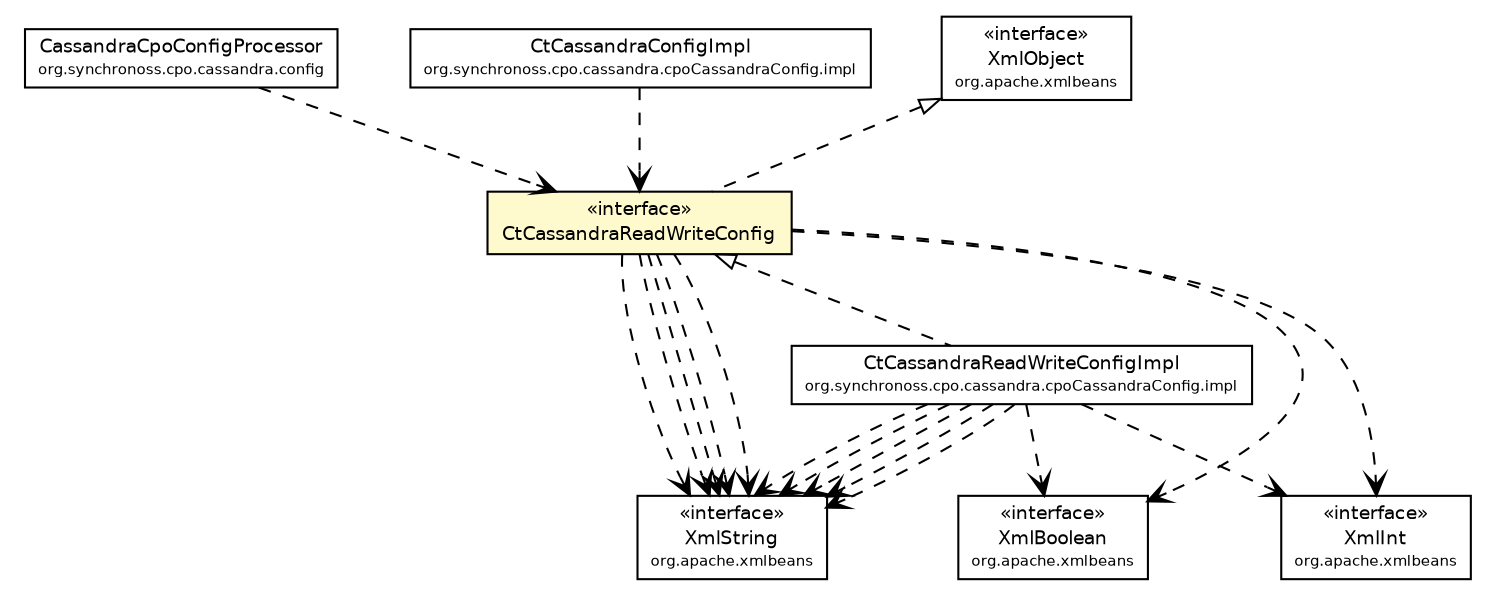 #!/usr/local/bin/dot
#
# Class diagram 
# Generated by UmlGraph version 4.6 (http://www.spinellis.gr/sw/umlgraph)
#

digraph G {
	edge [fontname="Helvetica",fontsize=10,labelfontname="Helvetica",labelfontsize=10];
	node [fontname="Helvetica",fontsize=10,shape=plaintext];
	// org.synchronoss.cpo.cassandra.config.CassandraCpoConfigProcessor
	c51211 [label=<<table border="0" cellborder="1" cellspacing="0" cellpadding="2" port="p" href="../config/CassandraCpoConfigProcessor.html">
		<tr><td><table border="0" cellspacing="0" cellpadding="1">
			<tr><td> CassandraCpoConfigProcessor </td></tr>
			<tr><td><font point-size="7.0"> org.synchronoss.cpo.cassandra.config </font></td></tr>
		</table></td></tr>
		</table>>, fontname="Helvetica", fontcolor="black", fontsize=9.0];
	// org.synchronoss.cpo.cassandra.cpoCassandraConfig.CtCassandraReadWriteConfig
	c51230 [label=<<table border="0" cellborder="1" cellspacing="0" cellpadding="2" port="p" bgcolor="lemonChiffon" href="./CtCassandraReadWriteConfig.html">
		<tr><td><table border="0" cellspacing="0" cellpadding="1">
			<tr><td> &laquo;interface&raquo; </td></tr>
			<tr><td> CtCassandraReadWriteConfig </td></tr>
		</table></td></tr>
		</table>>, fontname="Helvetica", fontcolor="black", fontsize=9.0];
	// org.synchronoss.cpo.cassandra.cpoCassandraConfig.impl.CtCassandraReadWriteConfigImpl
	c51237 [label=<<table border="0" cellborder="1" cellspacing="0" cellpadding="2" port="p" href="./impl/CtCassandraReadWriteConfigImpl.html">
		<tr><td><table border="0" cellspacing="0" cellpadding="1">
			<tr><td> CtCassandraReadWriteConfigImpl </td></tr>
			<tr><td><font point-size="7.0"> org.synchronoss.cpo.cassandra.cpoCassandraConfig.impl </font></td></tr>
		</table></td></tr>
		</table>>, fontname="Helvetica", fontcolor="black", fontsize=9.0];
	// org.synchronoss.cpo.cassandra.cpoCassandraConfig.impl.CtCassandraConfigImpl
	c51238 [label=<<table border="0" cellborder="1" cellspacing="0" cellpadding="2" port="p" href="./impl/CtCassandraConfigImpl.html">
		<tr><td><table border="0" cellspacing="0" cellpadding="1">
			<tr><td> CtCassandraConfigImpl </td></tr>
			<tr><td><font point-size="7.0"> org.synchronoss.cpo.cassandra.cpoCassandraConfig.impl </font></td></tr>
		</table></td></tr>
		</table>>, fontname="Helvetica", fontcolor="black", fontsize=9.0];
	//org.synchronoss.cpo.cassandra.cpoCassandraConfig.CtCassandraReadWriteConfig implements org.apache.xmlbeans.XmlObject
	c51244:p -> c51230:p [dir=back,arrowtail=empty,style=dashed];
	//org.synchronoss.cpo.cassandra.cpoCassandraConfig.impl.CtCassandraReadWriteConfigImpl implements org.synchronoss.cpo.cassandra.cpoCassandraConfig.CtCassandraReadWriteConfig
	c51230:p -> c51237:p [dir=back,arrowtail=empty,style=dashed];
	// org.synchronoss.cpo.cassandra.config.CassandraCpoConfigProcessor DEPEND org.synchronoss.cpo.cassandra.cpoCassandraConfig.CtCassandraReadWriteConfig
	c51211:p -> c51230:p [taillabel="", label="", headlabel="", fontname="Helvetica", fontcolor="black", fontsize=10.0, color="black", arrowhead=open, style=dashed];
	// org.synchronoss.cpo.cassandra.cpoCassandraConfig.CtCassandraReadWriteConfig DEPEND org.apache.xmlbeans.XmlString
	c51230:p -> c51245:p [taillabel="", label="", headlabel="", fontname="Helvetica", fontcolor="black", fontsize=10.0, color="black", arrowhead=open, style=dashed];
	// org.synchronoss.cpo.cassandra.cpoCassandraConfig.CtCassandraReadWriteConfig DEPEND org.apache.xmlbeans.XmlString
	c51230:p -> c51245:p [taillabel="", label="", headlabel="", fontname="Helvetica", fontcolor="black", fontsize=10.0, color="black", arrowhead=open, style=dashed];
	// org.synchronoss.cpo.cassandra.cpoCassandraConfig.CtCassandraReadWriteConfig DEPEND org.apache.xmlbeans.XmlBoolean
	c51230:p -> c51246:p [taillabel="", label="", headlabel="", fontname="Helvetica", fontcolor="black", fontsize=10.0, color="black", arrowhead=open, style=dashed];
	// org.synchronoss.cpo.cassandra.cpoCassandraConfig.CtCassandraReadWriteConfig DEPEND org.apache.xmlbeans.XmlString
	c51230:p -> c51245:p [taillabel="", label="", headlabel="", fontname="Helvetica", fontcolor="black", fontsize=10.0, color="black", arrowhead=open, style=dashed];
	// org.synchronoss.cpo.cassandra.cpoCassandraConfig.CtCassandraReadWriteConfig DEPEND org.apache.xmlbeans.XmlInt
	c51230:p -> c51247:p [taillabel="", label="", headlabel="", fontname="Helvetica", fontcolor="black", fontsize=10.0, color="black", arrowhead=open, style=dashed];
	// org.synchronoss.cpo.cassandra.cpoCassandraConfig.CtCassandraReadWriteConfig DEPEND org.apache.xmlbeans.XmlString
	c51230:p -> c51245:p [taillabel="", label="", headlabel="", fontname="Helvetica", fontcolor="black", fontsize=10.0, color="black", arrowhead=open, style=dashed];
	// org.synchronoss.cpo.cassandra.cpoCassandraConfig.CtCassandraReadWriteConfig DEPEND org.apache.xmlbeans.XmlString
	c51230:p -> c51245:p [taillabel="", label="", headlabel="", fontname="Helvetica", fontcolor="black", fontsize=10.0, color="black", arrowhead=open, style=dashed];
	// org.synchronoss.cpo.cassandra.cpoCassandraConfig.impl.CtCassandraReadWriteConfigImpl DEPEND org.apache.xmlbeans.XmlString
	c51237:p -> c51245:p [taillabel="", label="", headlabel="", fontname="Helvetica", fontcolor="black", fontsize=10.0, color="black", arrowhead=open, style=dashed];
	// org.synchronoss.cpo.cassandra.cpoCassandraConfig.impl.CtCassandraReadWriteConfigImpl DEPEND org.apache.xmlbeans.XmlString
	c51237:p -> c51245:p [taillabel="", label="", headlabel="", fontname="Helvetica", fontcolor="black", fontsize=10.0, color="black", arrowhead=open, style=dashed];
	// org.synchronoss.cpo.cassandra.cpoCassandraConfig.impl.CtCassandraReadWriteConfigImpl DEPEND org.apache.xmlbeans.XmlString
	c51237:p -> c51245:p [taillabel="", label="", headlabel="", fontname="Helvetica", fontcolor="black", fontsize=10.0, color="black", arrowhead=open, style=dashed];
	// org.synchronoss.cpo.cassandra.cpoCassandraConfig.impl.CtCassandraReadWriteConfigImpl DEPEND org.apache.xmlbeans.XmlBoolean
	c51237:p -> c51246:p [taillabel="", label="", headlabel="", fontname="Helvetica", fontcolor="black", fontsize=10.0, color="black", arrowhead=open, style=dashed];
	// org.synchronoss.cpo.cassandra.cpoCassandraConfig.impl.CtCassandraReadWriteConfigImpl DEPEND org.apache.xmlbeans.XmlString
	c51237:p -> c51245:p [taillabel="", label="", headlabel="", fontname="Helvetica", fontcolor="black", fontsize=10.0, color="black", arrowhead=open, style=dashed];
	// org.synchronoss.cpo.cassandra.cpoCassandraConfig.impl.CtCassandraReadWriteConfigImpl DEPEND org.apache.xmlbeans.XmlInt
	c51237:p -> c51247:p [taillabel="", label="", headlabel="", fontname="Helvetica", fontcolor="black", fontsize=10.0, color="black", arrowhead=open, style=dashed];
	// org.synchronoss.cpo.cassandra.cpoCassandraConfig.impl.CtCassandraReadWriteConfigImpl DEPEND org.apache.xmlbeans.XmlString
	c51237:p -> c51245:p [taillabel="", label="", headlabel="", fontname="Helvetica", fontcolor="black", fontsize=10.0, color="black", arrowhead=open, style=dashed];
	// org.synchronoss.cpo.cassandra.cpoCassandraConfig.impl.CtCassandraConfigImpl DEPEND org.synchronoss.cpo.cassandra.cpoCassandraConfig.CtCassandraReadWriteConfig
	c51238:p -> c51230:p [taillabel="", label="", headlabel="", fontname="Helvetica", fontcolor="black", fontsize=10.0, color="black", arrowhead=open, style=dashed];
	// org.apache.xmlbeans.XmlObject
	c51244 [label=<<table border="0" cellborder="1" cellspacing="0" cellpadding="2" port="p" href="http://java.sun.com/j2se/1.4.2/docs/api/org/apache/xmlbeans/XmlObject.html">
		<tr><td><table border="0" cellspacing="0" cellpadding="1">
			<tr><td> &laquo;interface&raquo; </td></tr>
			<tr><td> XmlObject </td></tr>
			<tr><td><font point-size="7.0"> org.apache.xmlbeans </font></td></tr>
		</table></td></tr>
		</table>>, fontname="Helvetica", fontcolor="black", fontsize=9.0];
	// org.apache.xmlbeans.XmlInt
	c51247 [label=<<table border="0" cellborder="1" cellspacing="0" cellpadding="2" port="p" href="http://java.sun.com/j2se/1.4.2/docs/api/org/apache/xmlbeans/XmlInt.html">
		<tr><td><table border="0" cellspacing="0" cellpadding="1">
			<tr><td> &laquo;interface&raquo; </td></tr>
			<tr><td> XmlInt </td></tr>
			<tr><td><font point-size="7.0"> org.apache.xmlbeans </font></td></tr>
		</table></td></tr>
		</table>>, fontname="Helvetica", fontcolor="black", fontsize=9.0];
	// org.apache.xmlbeans.XmlString
	c51245 [label=<<table border="0" cellborder="1" cellspacing="0" cellpadding="2" port="p" href="http://java.sun.com/j2se/1.4.2/docs/api/org/apache/xmlbeans/XmlString.html">
		<tr><td><table border="0" cellspacing="0" cellpadding="1">
			<tr><td> &laquo;interface&raquo; </td></tr>
			<tr><td> XmlString </td></tr>
			<tr><td><font point-size="7.0"> org.apache.xmlbeans </font></td></tr>
		</table></td></tr>
		</table>>, fontname="Helvetica", fontcolor="black", fontsize=9.0];
	// org.apache.xmlbeans.XmlBoolean
	c51246 [label=<<table border="0" cellborder="1" cellspacing="0" cellpadding="2" port="p" href="http://java.sun.com/j2se/1.4.2/docs/api/org/apache/xmlbeans/XmlBoolean.html">
		<tr><td><table border="0" cellspacing="0" cellpadding="1">
			<tr><td> &laquo;interface&raquo; </td></tr>
			<tr><td> XmlBoolean </td></tr>
			<tr><td><font point-size="7.0"> org.apache.xmlbeans </font></td></tr>
		</table></td></tr>
		</table>>, fontname="Helvetica", fontcolor="black", fontsize=9.0];
}

